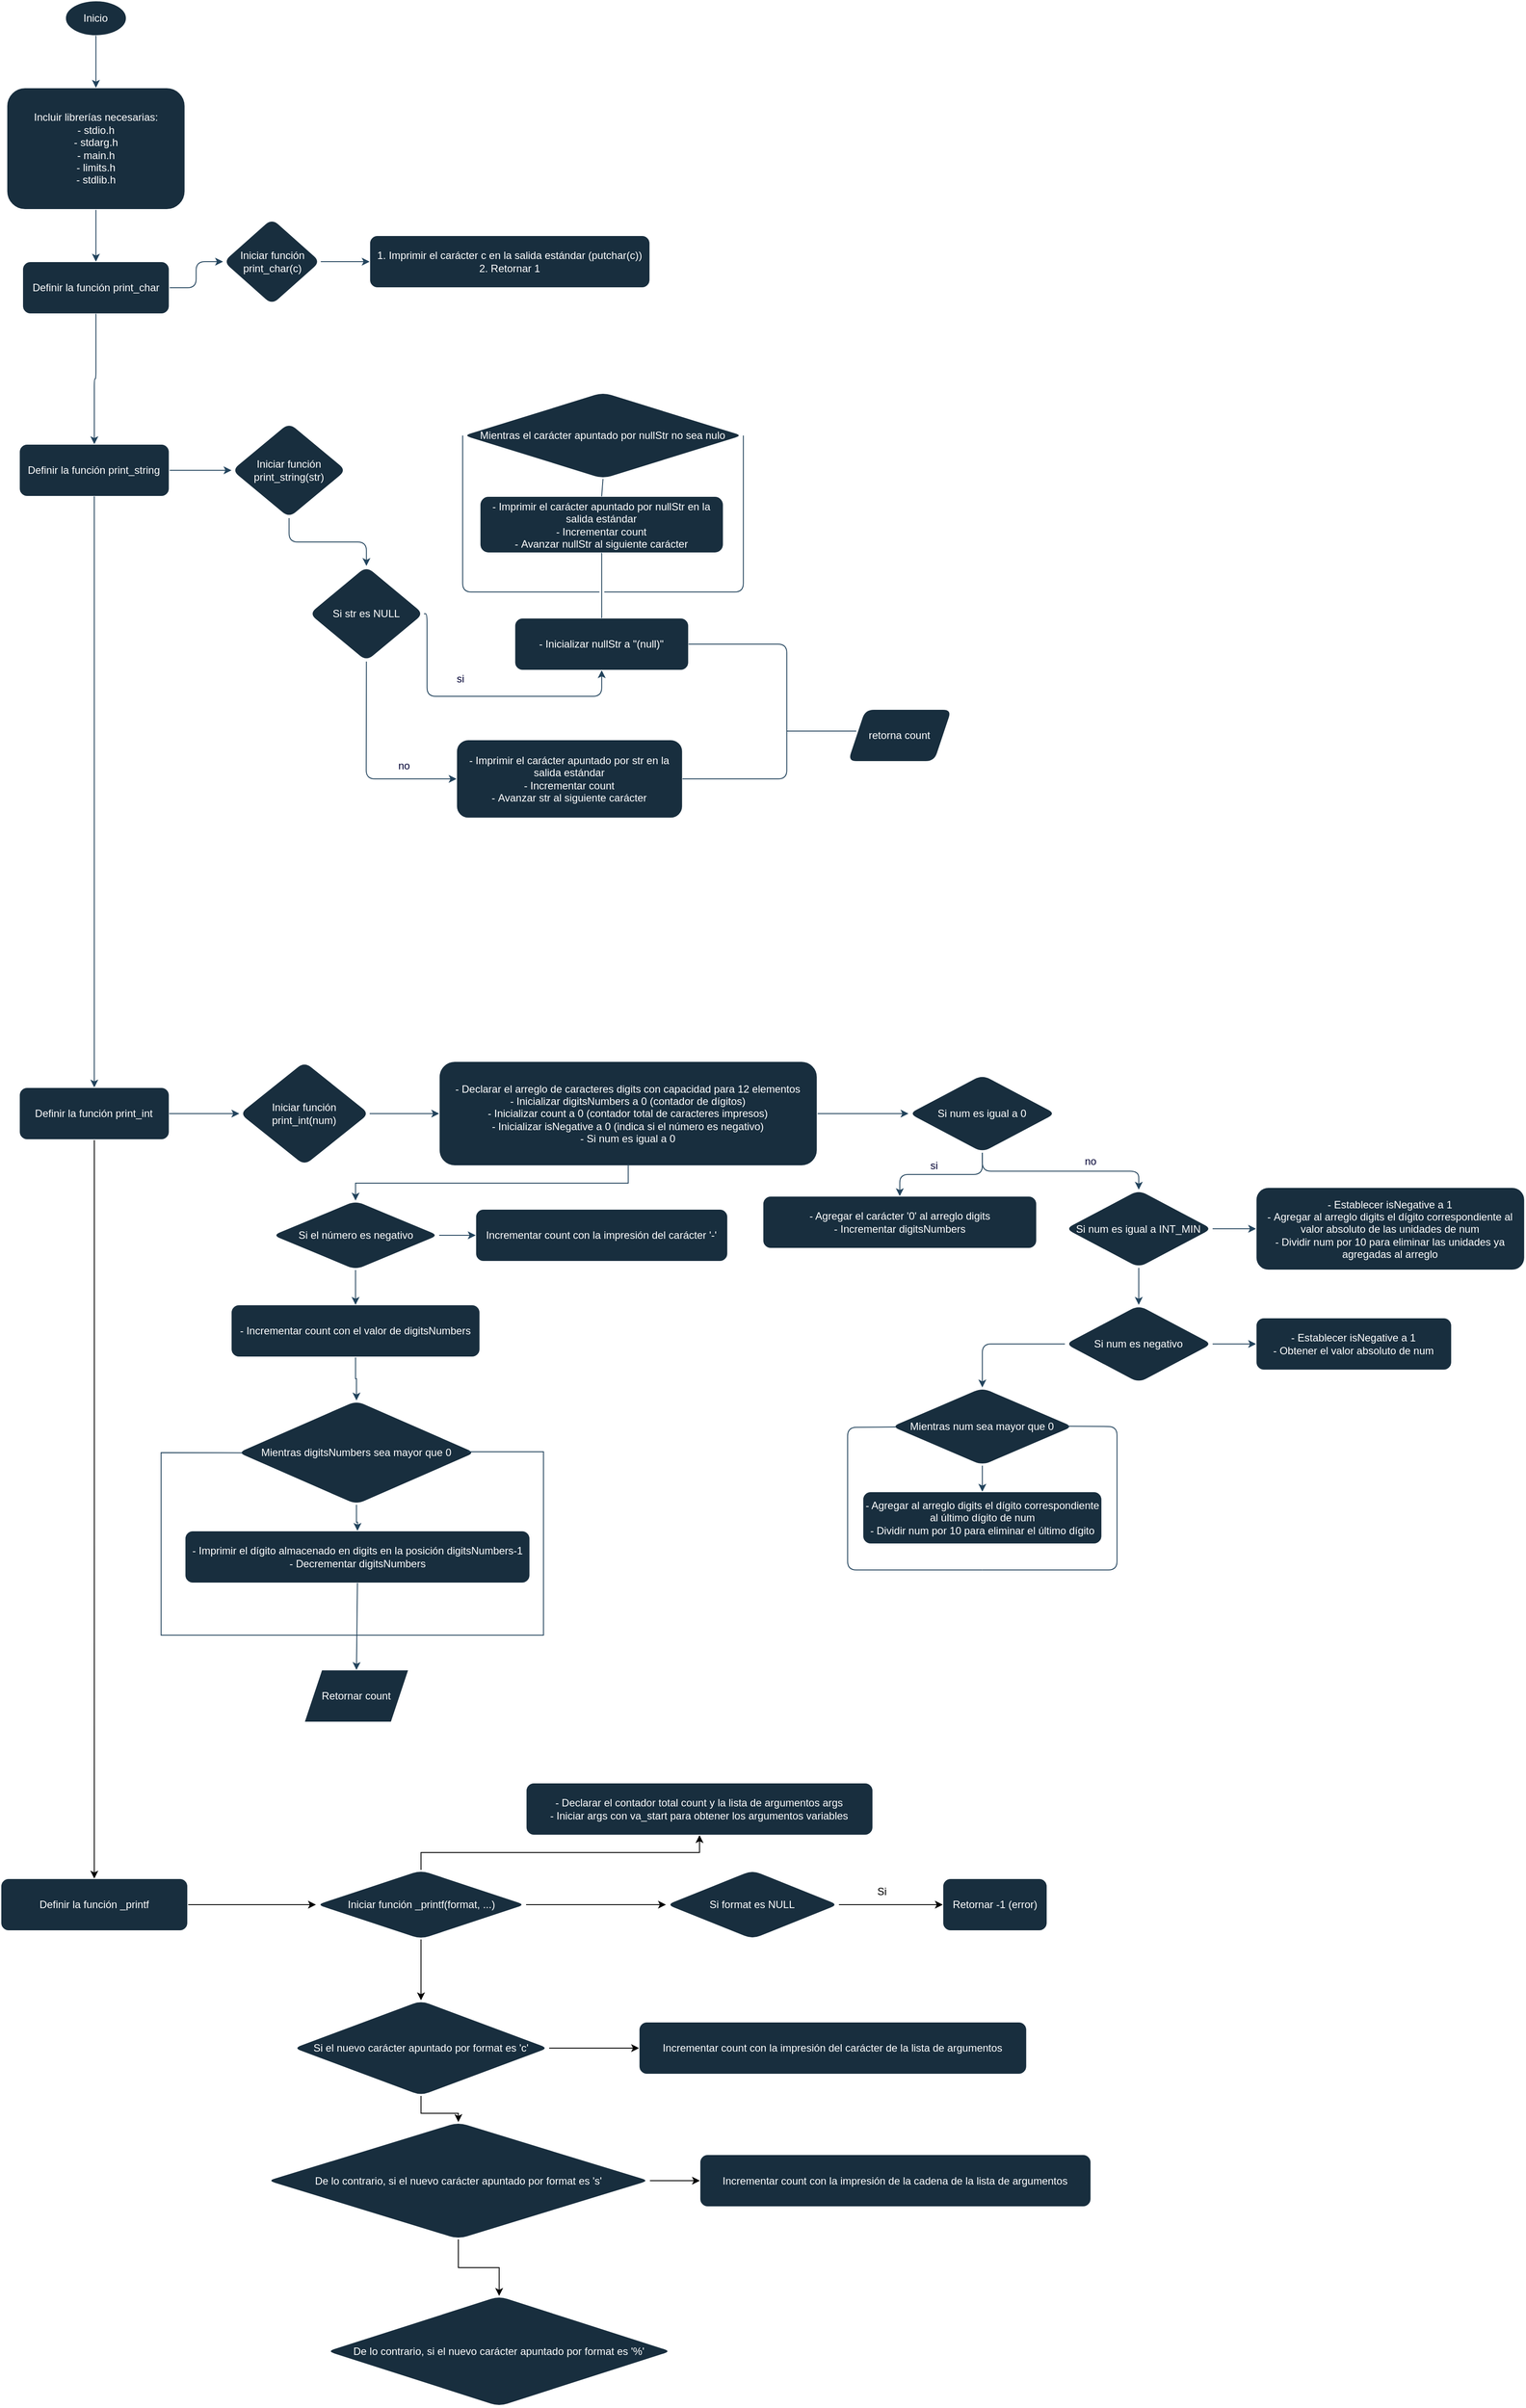 <mxfile version="21.6.6" type="github">
  <diagram id="C5RBs43oDa-KdzZeNtuy" name="Page-1">
    <mxGraphModel dx="1104" dy="574" grid="1" gridSize="10" guides="1" tooltips="1" connect="1" arrows="1" fold="1" page="1" pageScale="1" pageWidth="827" pageHeight="1169" math="0" shadow="0">
      <root>
        <mxCell id="WIyWlLk6GJQsqaUBKTNV-0" />
        <mxCell id="WIyWlLk6GJQsqaUBKTNV-1" parent="WIyWlLk6GJQsqaUBKTNV-0" />
        <mxCell id="WumvJ4lYRt79ldeFu9Rn-1" value="Inicio" style="ellipse;whiteSpace=wrap;html=1;labelBackgroundColor=none;fillColor=#182E3E;strokeColor=#FFFFFF;fontColor=#FFFFFF;rounded=1;" parent="WIyWlLk6GJQsqaUBKTNV-1" vertex="1">
          <mxGeometry x="524.38" y="320" width="70" height="40" as="geometry" />
        </mxCell>
        <mxCell id="WumvJ4lYRt79ldeFu9Rn-15" value="" style="edgeStyle=orthogonalEdgeStyle;rounded=1;orthogonalLoop=1;jettySize=auto;html=1;labelBackgroundColor=none;strokeColor=#23445D;fontColor=default;" parent="WIyWlLk6GJQsqaUBKTNV-1" source="WumvJ4lYRt79ldeFu9Rn-2" target="WumvJ4lYRt79ldeFu9Rn-13" edge="1">
          <mxGeometry relative="1" as="geometry" />
        </mxCell>
        <mxCell id="WumvJ4lYRt79ldeFu9Rn-2" value="Incluir librerías necesarias:&lt;br&gt;- stdio.h&lt;br&gt;-&amp;nbsp;stdarg.h&lt;br&gt;-&amp;nbsp;main.h&lt;br&gt;-&amp;nbsp;limits.h&lt;br&gt;-&amp;nbsp;stdlib.h" style="rounded=1;whiteSpace=wrap;html=1;labelBackgroundColor=none;fillColor=#182E3E;strokeColor=#FFFFFF;fontColor=#FFFFFF;" parent="WIyWlLk6GJQsqaUBKTNV-1" vertex="1">
          <mxGeometry x="456.88" y="420" width="205" height="140" as="geometry" />
        </mxCell>
        <mxCell id="WumvJ4lYRt79ldeFu9Rn-3" value="" style="endArrow=classic;html=1;rounded=1;exitX=0.5;exitY=1;exitDx=0;exitDy=0;entryX=0.5;entryY=0;entryDx=0;entryDy=0;labelBackgroundColor=none;strokeColor=#23445D;fontColor=default;" parent="WIyWlLk6GJQsqaUBKTNV-1" source="WumvJ4lYRt79ldeFu9Rn-1" target="WumvJ4lYRt79ldeFu9Rn-2" edge="1">
          <mxGeometry width="50" height="50" relative="1" as="geometry">
            <mxPoint x="684.38" y="420" as="sourcePoint" />
            <mxPoint x="654.38" y="460" as="targetPoint" />
            <Array as="points" />
          </mxGeometry>
        </mxCell>
        <mxCell id="WumvJ4lYRt79ldeFu9Rn-17" value="" style="edgeStyle=orthogonalEdgeStyle;rounded=1;orthogonalLoop=1;jettySize=auto;html=1;labelBackgroundColor=none;strokeColor=#23445D;fontColor=default;" parent="WIyWlLk6GJQsqaUBKTNV-1" source="WumvJ4lYRt79ldeFu9Rn-13" target="WumvJ4lYRt79ldeFu9Rn-16" edge="1">
          <mxGeometry relative="1" as="geometry" />
        </mxCell>
        <mxCell id="WumvJ4lYRt79ldeFu9Rn-13" value="Definir la función print_char" style="whiteSpace=wrap;html=1;labelBackgroundColor=none;fillColor=#182E3E;strokeColor=#FFFFFF;fontColor=#FFFFFF;rounded=1;" parent="WIyWlLk6GJQsqaUBKTNV-1" vertex="1">
          <mxGeometry x="475" y="620" width="168.75" height="60" as="geometry" />
        </mxCell>
        <mxCell id="WumvJ4lYRt79ldeFu9Rn-20" value="" style="edgeStyle=orthogonalEdgeStyle;rounded=1;orthogonalLoop=1;jettySize=auto;html=1;labelBackgroundColor=none;strokeColor=#23445D;fontColor=default;" parent="WIyWlLk6GJQsqaUBKTNV-1" source="WumvJ4lYRt79ldeFu9Rn-16" target="WumvJ4lYRt79ldeFu9Rn-19" edge="1">
          <mxGeometry relative="1" as="geometry" />
        </mxCell>
        <mxCell id="WumvJ4lYRt79ldeFu9Rn-16" value="Iniciar función print_char(c)" style="rhombus;whiteSpace=wrap;html=1;labelBackgroundColor=none;fillColor=#182E3E;strokeColor=#FFFFFF;fontColor=#FFFFFF;rounded=1;" parent="WIyWlLk6GJQsqaUBKTNV-1" vertex="1">
          <mxGeometry x="705.63" y="570" width="112.5" height="100" as="geometry" />
        </mxCell>
        <mxCell id="WumvJ4lYRt79ldeFu9Rn-22" value="" style="edgeStyle=orthogonalEdgeStyle;rounded=1;orthogonalLoop=1;jettySize=auto;html=1;exitX=0.5;exitY=1;exitDx=0;exitDy=0;labelBackgroundColor=none;strokeColor=#23445D;fontColor=default;" parent="WIyWlLk6GJQsqaUBKTNV-1" source="WumvJ4lYRt79ldeFu9Rn-13" target="WumvJ4lYRt79ldeFu9Rn-21" edge="1">
          <mxGeometry relative="1" as="geometry" />
        </mxCell>
        <mxCell id="WumvJ4lYRt79ldeFu9Rn-19" value="1. Imprimir el carácter c en la salida estándar (putchar(c))&lt;br&gt;2. Retornar 1" style="whiteSpace=wrap;html=1;labelBackgroundColor=none;fillColor=#182E3E;strokeColor=#FFFFFF;fontColor=#FFFFFF;rounded=1;" parent="WIyWlLk6GJQsqaUBKTNV-1" vertex="1">
          <mxGeometry x="874.38" y="590" width="322.5" height="60" as="geometry" />
        </mxCell>
        <mxCell id="WumvJ4lYRt79ldeFu9Rn-24" value="" style="edgeStyle=orthogonalEdgeStyle;rounded=1;orthogonalLoop=1;jettySize=auto;html=1;labelBackgroundColor=none;strokeColor=#23445D;fontColor=default;" parent="WIyWlLk6GJQsqaUBKTNV-1" source="WumvJ4lYRt79ldeFu9Rn-21" target="WumvJ4lYRt79ldeFu9Rn-23" edge="1">
          <mxGeometry relative="1" as="geometry" />
        </mxCell>
        <mxCell id="WumvJ4lYRt79ldeFu9Rn-21" value="Definir la función print_string" style="whiteSpace=wrap;html=1;labelBackgroundColor=none;fillColor=#182E3E;strokeColor=#FFFFFF;fontColor=#FFFFFF;rounded=1;" parent="WIyWlLk6GJQsqaUBKTNV-1" vertex="1">
          <mxGeometry x="471.26" y="830" width="172.49" height="60" as="geometry" />
        </mxCell>
        <mxCell id="WumvJ4lYRt79ldeFu9Rn-26" value="" style="edgeStyle=orthogonalEdgeStyle;rounded=1;orthogonalLoop=1;jettySize=auto;html=1;entryX=0.5;entryY=0;entryDx=0;entryDy=0;exitX=0.5;exitY=1;exitDx=0;exitDy=0;labelBackgroundColor=none;strokeColor=#23445D;fontColor=default;" parent="WIyWlLk6GJQsqaUBKTNV-1" source="WumvJ4lYRt79ldeFu9Rn-21" target="WumvJ4lYRt79ldeFu9Rn-52" edge="1">
          <mxGeometry relative="1" as="geometry">
            <mxPoint x="557.505" y="1230" as="targetPoint" />
          </mxGeometry>
        </mxCell>
        <mxCell id="WumvJ4lYRt79ldeFu9Rn-28" value="" style="edgeStyle=orthogonalEdgeStyle;rounded=1;orthogonalLoop=1;jettySize=auto;html=1;labelBackgroundColor=none;strokeColor=#23445D;fontColor=default;" parent="WIyWlLk6GJQsqaUBKTNV-1" source="WumvJ4lYRt79ldeFu9Rn-23" target="WumvJ4lYRt79ldeFu9Rn-27" edge="1">
          <mxGeometry relative="1" as="geometry" />
        </mxCell>
        <mxCell id="WumvJ4lYRt79ldeFu9Rn-23" value="Iniciar función print_string(str)" style="rhombus;whiteSpace=wrap;html=1;labelBackgroundColor=none;fillColor=#182E3E;strokeColor=#FFFFFF;fontColor=#FFFFFF;rounded=1;" parent="WIyWlLk6GJQsqaUBKTNV-1" vertex="1">
          <mxGeometry x="715.38" y="805" width="132.51" height="110" as="geometry" />
        </mxCell>
        <mxCell id="WumvJ4lYRt79ldeFu9Rn-30" value="" style="edgeStyle=orthogonalEdgeStyle;rounded=1;orthogonalLoop=1;jettySize=auto;html=1;labelBackgroundColor=none;strokeColor=#23445D;fontColor=default;" parent="WIyWlLk6GJQsqaUBKTNV-1" source="WumvJ4lYRt79ldeFu9Rn-27" target="WumvJ4lYRt79ldeFu9Rn-29" edge="1">
          <mxGeometry relative="1" as="geometry">
            <Array as="points">
              <mxPoint x="940.38" y="1120" />
              <mxPoint x="1141.38" y="1120" />
            </Array>
          </mxGeometry>
        </mxCell>
        <mxCell id="WumvJ4lYRt79ldeFu9Rn-27" value="Si str es NULL" style="rhombus;whiteSpace=wrap;html=1;labelBackgroundColor=none;fillColor=#182E3E;strokeColor=#FFFFFF;fontColor=#FFFFFF;rounded=1;" parent="WIyWlLk6GJQsqaUBKTNV-1" vertex="1">
          <mxGeometry x="804.38" y="970" width="132.51" height="110" as="geometry" />
        </mxCell>
        <mxCell id="WumvJ4lYRt79ldeFu9Rn-29" value="- Inicializar nullStr a &quot;(null)&quot;&lt;br&gt;" style="whiteSpace=wrap;html=1;labelBackgroundColor=none;fillColor=#182E3E;strokeColor=#FFFFFF;fontColor=#FFFFFF;rounded=1;" parent="WIyWlLk6GJQsqaUBKTNV-1" vertex="1">
          <mxGeometry x="1041.37" y="1030" width="200.01" height="60" as="geometry" />
        </mxCell>
        <mxCell id="WumvJ4lYRt79ldeFu9Rn-32" value="&lt;font color=&quot;#000033&quot;&gt;si&lt;/font&gt;" style="text;html=1;strokeColor=none;fillColor=none;align=center;verticalAlign=middle;whiteSpace=wrap;rounded=1;labelBackgroundColor=none;fontColor=#FFFFFF;" parent="WIyWlLk6GJQsqaUBKTNV-1" vertex="1">
          <mxGeometry x="944.38" y="1090" width="70" height="20" as="geometry" />
        </mxCell>
        <mxCell id="WumvJ4lYRt79ldeFu9Rn-34" value="Mientras el carácter apuntado por nullStr no sea nulo" style="rhombus;whiteSpace=wrap;html=1;labelBackgroundColor=none;fillColor=#182E3E;strokeColor=#FFFFFF;fontColor=#FFFFFF;rounded=1;" parent="WIyWlLk6GJQsqaUBKTNV-1" vertex="1">
          <mxGeometry x="981.38" y="770" width="323" height="100" as="geometry" />
        </mxCell>
        <mxCell id="WumvJ4lYRt79ldeFu9Rn-35" value="-&amp;nbsp;Imprimir el carácter apuntado por nullStr en la salida estándar&lt;br&gt;-&amp;nbsp;Incrementar count&lt;br&gt;-&amp;nbsp;Avanzar nullStr al siguiente carácter" style="rounded=1;whiteSpace=wrap;html=1;labelBackgroundColor=none;fillColor=#182E3E;strokeColor=#FFFFFF;fontColor=#FFFFFF;" parent="WIyWlLk6GJQsqaUBKTNV-1" vertex="1">
          <mxGeometry x="1001.37" y="890" width="280" height="65" as="geometry" />
        </mxCell>
        <mxCell id="WumvJ4lYRt79ldeFu9Rn-36" value="" style="endArrow=none;html=1;rounded=1;entryX=0;entryY=0.5;entryDx=0;entryDy=0;labelBackgroundColor=none;strokeColor=#23445D;fontColor=default;" parent="WIyWlLk6GJQsqaUBKTNV-1" target="WumvJ4lYRt79ldeFu9Rn-34" edge="1">
          <mxGeometry width="50" height="50" relative="1" as="geometry">
            <mxPoint x="1074.38" y="1000" as="sourcePoint" />
            <mxPoint x="1004.38" y="900" as="targetPoint" />
            <Array as="points">
              <mxPoint x="1143.38" y="1000" />
              <mxPoint x="981.38" y="1000" />
              <mxPoint x="981.38" y="900" />
            </Array>
          </mxGeometry>
        </mxCell>
        <mxCell id="WumvJ4lYRt79ldeFu9Rn-38" value="" style="endArrow=none;html=1;rounded=1;entryX=0.5;entryY=1;entryDx=0;entryDy=0;exitX=0.5;exitY=0;exitDx=0;exitDy=0;labelBackgroundColor=none;strokeColor=#23445D;fontColor=default;" parent="WIyWlLk6GJQsqaUBKTNV-1" source="WumvJ4lYRt79ldeFu9Rn-35" target="WumvJ4lYRt79ldeFu9Rn-34" edge="1">
          <mxGeometry width="50" height="50" relative="1" as="geometry">
            <mxPoint x="1034.38" y="990" as="sourcePoint" />
            <mxPoint x="1084.38" y="940" as="targetPoint" />
          </mxGeometry>
        </mxCell>
        <mxCell id="WumvJ4lYRt79ldeFu9Rn-39" value="" style="endArrow=none;html=1;rounded=1;entryX=0.5;entryY=1;entryDx=0;entryDy=0;exitX=0.5;exitY=0;exitDx=0;exitDy=0;labelBackgroundColor=none;strokeColor=#23445D;fontColor=default;" parent="WIyWlLk6GJQsqaUBKTNV-1" source="WumvJ4lYRt79ldeFu9Rn-29" target="WumvJ4lYRt79ldeFu9Rn-35" edge="1">
          <mxGeometry width="50" height="50" relative="1" as="geometry">
            <mxPoint x="854.38" y="1060" as="sourcePoint" />
            <mxPoint x="904.38" y="1010" as="targetPoint" />
          </mxGeometry>
        </mxCell>
        <mxCell id="WumvJ4lYRt79ldeFu9Rn-40" value="" style="endArrow=none;html=1;rounded=1;exitX=1;exitY=0.5;exitDx=0;exitDy=0;labelBackgroundColor=none;strokeColor=#23445D;fontColor=default;" parent="WIyWlLk6GJQsqaUBKTNV-1" source="WumvJ4lYRt79ldeFu9Rn-34" edge="1">
          <mxGeometry width="50" height="50" relative="1" as="geometry">
            <mxPoint x="1294.38" y="820" as="sourcePoint" />
            <mxPoint x="1144.38" y="1000" as="targetPoint" />
            <Array as="points">
              <mxPoint x="1304.38" y="1000" />
            </Array>
          </mxGeometry>
        </mxCell>
        <mxCell id="WumvJ4lYRt79ldeFu9Rn-42" value="" style="endArrow=classic;html=1;rounded=1;exitX=0.5;exitY=1;exitDx=0;exitDy=0;entryX=0;entryY=0.5;entryDx=0;entryDy=0;labelBackgroundColor=none;strokeColor=#23445D;fontColor=default;" parent="WIyWlLk6GJQsqaUBKTNV-1" source="WumvJ4lYRt79ldeFu9Rn-27" target="WumvJ4lYRt79ldeFu9Rn-43" edge="1">
          <mxGeometry width="50" height="50" relative="1" as="geometry">
            <mxPoint x="940.38" y="1280" as="sourcePoint" />
            <mxPoint x="1044.38" y="1290" as="targetPoint" />
            <Array as="points">
              <mxPoint x="870.38" y="1215" />
            </Array>
          </mxGeometry>
        </mxCell>
        <mxCell id="WumvJ4lYRt79ldeFu9Rn-43" value="-&amp;nbsp;Imprimir el carácter apuntado por str en la salida estándar&lt;br&gt;-&amp;nbsp;Incrementar count&lt;br&gt;-&amp;nbsp;Avanzar str al siguiente carácter" style="rounded=1;whiteSpace=wrap;html=1;labelBackgroundColor=none;fillColor=#182E3E;strokeColor=#FFFFFF;fontColor=#FFFFFF;" parent="WIyWlLk6GJQsqaUBKTNV-1" vertex="1">
          <mxGeometry x="974.38" y="1170" width="260" height="90" as="geometry" />
        </mxCell>
        <mxCell id="WumvJ4lYRt79ldeFu9Rn-44" value="&lt;font color=&quot;#000033&quot;&gt;no&lt;/font&gt;" style="text;html=1;strokeColor=none;fillColor=none;align=center;verticalAlign=middle;whiteSpace=wrap;rounded=1;labelBackgroundColor=none;fontColor=#FFFFFF;" parent="WIyWlLk6GJQsqaUBKTNV-1" vertex="1">
          <mxGeometry x="884.38" y="1190" width="60" height="20" as="geometry" />
        </mxCell>
        <mxCell id="WumvJ4lYRt79ldeFu9Rn-46" value="" style="endArrow=none;html=1;rounded=1;exitX=1;exitY=0.5;exitDx=0;exitDy=0;entryX=1;entryY=0.5;entryDx=0;entryDy=0;labelBackgroundColor=none;strokeColor=#23445D;fontColor=default;" parent="WIyWlLk6GJQsqaUBKTNV-1" source="WumvJ4lYRt79ldeFu9Rn-43" target="WumvJ4lYRt79ldeFu9Rn-29" edge="1">
          <mxGeometry width="50" height="50" relative="1" as="geometry">
            <mxPoint x="1034.38" y="1200" as="sourcePoint" />
            <mxPoint x="1354.38" y="1060" as="targetPoint" />
            <Array as="points">
              <mxPoint x="1354.38" y="1215" />
              <mxPoint x="1354.38" y="1060" />
            </Array>
          </mxGeometry>
        </mxCell>
        <mxCell id="WumvJ4lYRt79ldeFu9Rn-47" value="" style="endArrow=none;html=1;rounded=1;labelBackgroundColor=none;strokeColor=#23445D;fontColor=default;" parent="WIyWlLk6GJQsqaUBKTNV-1" edge="1">
          <mxGeometry width="50" height="50" relative="1" as="geometry">
            <mxPoint x="1434.38" y="1160" as="sourcePoint" />
            <mxPoint x="1354.38" y="1160" as="targetPoint" />
          </mxGeometry>
        </mxCell>
        <mxCell id="WumvJ4lYRt79ldeFu9Rn-48" value="retorna count" style="shape=parallelogram;perimeter=parallelogramPerimeter;whiteSpace=wrap;html=1;fixedSize=1;labelBackgroundColor=none;fillColor=#182E3E;strokeColor=#FFFFFF;fontColor=#FFFFFF;rounded=1;" parent="WIyWlLk6GJQsqaUBKTNV-1" vertex="1">
          <mxGeometry x="1424.38" y="1135" width="120" height="60" as="geometry" />
        </mxCell>
        <mxCell id="k4tp6VtG_gmkp5LK19nQ-2" value="" style="edgeStyle=orthogonalEdgeStyle;rounded=0;orthogonalLoop=1;jettySize=auto;html=1;" edge="1" parent="WIyWlLk6GJQsqaUBKTNV-1" source="WumvJ4lYRt79ldeFu9Rn-52" target="k4tp6VtG_gmkp5LK19nQ-1">
          <mxGeometry relative="1" as="geometry" />
        </mxCell>
        <mxCell id="WumvJ4lYRt79ldeFu9Rn-52" value="Definir la función print_int" style="whiteSpace=wrap;html=1;labelBackgroundColor=none;fillColor=#182E3E;strokeColor=#FFFFFF;fontColor=#FFFFFF;rounded=1;" parent="WIyWlLk6GJQsqaUBKTNV-1" vertex="1">
          <mxGeometry x="471.26" y="1570" width="172.49" height="60" as="geometry" />
        </mxCell>
        <mxCell id="WumvJ4lYRt79ldeFu9Rn-56" value="" style="edgeStyle=orthogonalEdgeStyle;rounded=1;orthogonalLoop=1;jettySize=auto;html=1;labelBackgroundColor=none;strokeColor=#23445D;fontColor=default;" parent="WIyWlLk6GJQsqaUBKTNV-1" source="WumvJ4lYRt79ldeFu9Rn-53" target="WumvJ4lYRt79ldeFu9Rn-55" edge="1">
          <mxGeometry relative="1" as="geometry" />
        </mxCell>
        <mxCell id="WumvJ4lYRt79ldeFu9Rn-53" value="Iniciar función print_int(num)" style="rhombus;whiteSpace=wrap;html=1;labelBackgroundColor=none;fillColor=#182E3E;strokeColor=#FFFFFF;fontColor=#FFFFFF;rounded=1;" parent="WIyWlLk6GJQsqaUBKTNV-1" vertex="1">
          <mxGeometry x="724.38" y="1540" width="150" height="120" as="geometry" />
        </mxCell>
        <mxCell id="WumvJ4lYRt79ldeFu9Rn-54" value="" style="endArrow=classic;html=1;rounded=1;entryX=0;entryY=0.5;entryDx=0;entryDy=0;exitX=1;exitY=0.5;exitDx=0;exitDy=0;labelBackgroundColor=none;strokeColor=#23445D;fontColor=default;" parent="WIyWlLk6GJQsqaUBKTNV-1" source="WumvJ4lYRt79ldeFu9Rn-52" target="WumvJ4lYRt79ldeFu9Rn-53" edge="1">
          <mxGeometry width="50" height="50" relative="1" as="geometry">
            <mxPoint x="665.38" y="1620" as="sourcePoint" />
            <mxPoint x="715.38" y="1570" as="targetPoint" />
          </mxGeometry>
        </mxCell>
        <mxCell id="WumvJ4lYRt79ldeFu9Rn-58" value="" style="edgeStyle=orthogonalEdgeStyle;rounded=1;orthogonalLoop=1;jettySize=auto;html=1;strokeColor=#23445D;labelBackgroundColor=none;fontColor=default;" parent="WIyWlLk6GJQsqaUBKTNV-1" source="WumvJ4lYRt79ldeFu9Rn-55" target="WumvJ4lYRt79ldeFu9Rn-57" edge="1">
          <mxGeometry relative="1" as="geometry" />
        </mxCell>
        <mxCell id="WumvJ4lYRt79ldeFu9Rn-55" value="- Declarar el arreglo de caracteres digits con capacidad para 12 elementos&lt;br&gt;- Inicializar digitsNumbers a 0 (contador de dígitos)&lt;br&gt;- Inicializar count a 0 (contador total de caracteres impresos)&lt;br&gt;- Inicializar isNegative a 0 (indica si el número es negativo)&lt;br&gt;- Si num es igual a 0" style="whiteSpace=wrap;html=1;labelBackgroundColor=none;fillColor=#182E3E;strokeColor=#FFFFFF;fontColor=#FFFFFF;rounded=1;" parent="WIyWlLk6GJQsqaUBKTNV-1" vertex="1">
          <mxGeometry x="954.38" y="1540" width="435" height="120" as="geometry" />
        </mxCell>
        <mxCell id="WumvJ4lYRt79ldeFu9Rn-60" value="" style="edgeStyle=orthogonalEdgeStyle;rounded=1;orthogonalLoop=1;jettySize=auto;html=1;strokeColor=#23445D;labelBackgroundColor=none;fontColor=default;" parent="WIyWlLk6GJQsqaUBKTNV-1" source="WumvJ4lYRt79ldeFu9Rn-57" target="WumvJ4lYRt79ldeFu9Rn-59" edge="1">
          <mxGeometry relative="1" as="geometry" />
        </mxCell>
        <mxCell id="WumvJ4lYRt79ldeFu9Rn-65" value="" style="edgeStyle=orthogonalEdgeStyle;rounded=1;orthogonalLoop=1;jettySize=auto;html=1;strokeColor=#23445D;exitX=0.5;exitY=1;exitDx=0;exitDy=0;labelBackgroundColor=none;fontColor=default;" parent="WIyWlLk6GJQsqaUBKTNV-1" source="WumvJ4lYRt79ldeFu9Rn-57" target="WumvJ4lYRt79ldeFu9Rn-64" edge="1">
          <mxGeometry relative="1" as="geometry" />
        </mxCell>
        <mxCell id="WumvJ4lYRt79ldeFu9Rn-96" value="" style="edgeStyle=orthogonalEdgeStyle;rounded=0;orthogonalLoop=1;jettySize=auto;html=1;exitX=0.5;exitY=0.988;exitDx=0;exitDy=0;exitPerimeter=0;labelBackgroundColor=none;strokeColor=#23445D;fontColor=default;" parent="WIyWlLk6GJQsqaUBKTNV-1" source="WumvJ4lYRt79ldeFu9Rn-55" target="WumvJ4lYRt79ldeFu9Rn-95" edge="1">
          <mxGeometry relative="1" as="geometry" />
        </mxCell>
        <mxCell id="WumvJ4lYRt79ldeFu9Rn-57" value="Si num es igual a 0" style="rhombus;whiteSpace=wrap;html=1;fillColor=#182E3E;strokeColor=#FFFFFF;fontColor=#FFFFFF;labelBackgroundColor=none;rounded=1;" parent="WIyWlLk6GJQsqaUBKTNV-1" vertex="1">
          <mxGeometry x="1494.38" y="1555" width="170" height="90" as="geometry" />
        </mxCell>
        <mxCell id="WumvJ4lYRt79ldeFu9Rn-59" value="- Agregar el carácter &#39;0&#39; al arreglo digits&lt;br&gt;- Incrementar digitsNumbers" style="whiteSpace=wrap;html=1;fillColor=#182E3E;strokeColor=#FFFFFF;fontColor=#FFFFFF;labelBackgroundColor=none;rounded=1;" parent="WIyWlLk6GJQsqaUBKTNV-1" vertex="1">
          <mxGeometry x="1326.88" y="1695" width="315" height="60" as="geometry" />
        </mxCell>
        <mxCell id="WumvJ4lYRt79ldeFu9Rn-61" value="&lt;font color=&quot;#000033&quot;&gt;si&lt;/font&gt;" style="text;html=1;strokeColor=none;fillColor=none;align=center;verticalAlign=middle;whiteSpace=wrap;rounded=1;fontColor=#FFFFFF;labelBackgroundColor=none;" parent="WIyWlLk6GJQsqaUBKTNV-1" vertex="1">
          <mxGeometry x="1494.38" y="1645" width="60" height="30" as="geometry" />
        </mxCell>
        <mxCell id="WumvJ4lYRt79ldeFu9Rn-68" value="" style="edgeStyle=orthogonalEdgeStyle;rounded=1;orthogonalLoop=1;jettySize=auto;html=1;strokeColor=#23445D;labelBackgroundColor=none;fontColor=default;" parent="WIyWlLk6GJQsqaUBKTNV-1" source="WumvJ4lYRt79ldeFu9Rn-64" target="WumvJ4lYRt79ldeFu9Rn-67" edge="1">
          <mxGeometry relative="1" as="geometry" />
        </mxCell>
        <mxCell id="WumvJ4lYRt79ldeFu9Rn-72" value="" style="edgeStyle=orthogonalEdgeStyle;rounded=1;orthogonalLoop=1;jettySize=auto;html=1;strokeColor=#23445D;labelBackgroundColor=none;fontColor=default;" parent="WIyWlLk6GJQsqaUBKTNV-1" source="WumvJ4lYRt79ldeFu9Rn-64" target="WumvJ4lYRt79ldeFu9Rn-71" edge="1">
          <mxGeometry relative="1" as="geometry" />
        </mxCell>
        <mxCell id="WumvJ4lYRt79ldeFu9Rn-64" value="Si num es igual a INT_MIN" style="rhombus;whiteSpace=wrap;html=1;fillColor=#182E3E;strokeColor=#FFFFFF;fontColor=#FFFFFF;labelBackgroundColor=none;rounded=1;" parent="WIyWlLk6GJQsqaUBKTNV-1" vertex="1">
          <mxGeometry x="1674.38" y="1687.5" width="170" height="90" as="geometry" />
        </mxCell>
        <mxCell id="WumvJ4lYRt79ldeFu9Rn-66" value="&lt;font color=&quot;#000033&quot;&gt;no&lt;/font&gt;" style="text;html=1;strokeColor=none;fillColor=none;align=center;verticalAlign=middle;whiteSpace=wrap;rounded=1;fontColor=#FFFFFF;labelBackgroundColor=none;" parent="WIyWlLk6GJQsqaUBKTNV-1" vertex="1">
          <mxGeometry x="1674.38" y="1640" width="60" height="30" as="geometry" />
        </mxCell>
        <mxCell id="WumvJ4lYRt79ldeFu9Rn-67" value="-&amp;nbsp;Establecer isNegative a 1&lt;br&gt;-&amp;nbsp;Agregar al arreglo digits el dígito correspondiente al valor absoluto de las unidades de num&lt;br&gt;-&amp;nbsp;Dividir num por 10 para eliminar las unidades ya agregadas al arreglo" style="whiteSpace=wrap;html=1;fillColor=#182E3E;strokeColor=#FFFFFF;fontColor=#FFFFFF;labelBackgroundColor=none;rounded=1;" parent="WIyWlLk6GJQsqaUBKTNV-1" vertex="1">
          <mxGeometry x="1894.38" y="1685" width="309" height="95" as="geometry" />
        </mxCell>
        <mxCell id="WumvJ4lYRt79ldeFu9Rn-74" value="" style="edgeStyle=orthogonalEdgeStyle;rounded=1;orthogonalLoop=1;jettySize=auto;html=1;strokeColor=#23445D;labelBackgroundColor=none;fontColor=default;" parent="WIyWlLk6GJQsqaUBKTNV-1" source="WumvJ4lYRt79ldeFu9Rn-71" target="WumvJ4lYRt79ldeFu9Rn-73" edge="1">
          <mxGeometry relative="1" as="geometry" />
        </mxCell>
        <mxCell id="WumvJ4lYRt79ldeFu9Rn-76" value="" style="edgeStyle=orthogonalEdgeStyle;rounded=1;orthogonalLoop=1;jettySize=auto;html=1;strokeColor=#23445D;exitX=0;exitY=0.5;exitDx=0;exitDy=0;labelBackgroundColor=none;fontColor=default;" parent="WIyWlLk6GJQsqaUBKTNV-1" source="WumvJ4lYRt79ldeFu9Rn-71" target="WumvJ4lYRt79ldeFu9Rn-75" edge="1">
          <mxGeometry relative="1" as="geometry" />
        </mxCell>
        <mxCell id="WumvJ4lYRt79ldeFu9Rn-71" value="Si num es negativo" style="rhombus;whiteSpace=wrap;html=1;fillColor=#182E3E;strokeColor=#FFFFFF;fontColor=#FFFFFF;labelBackgroundColor=none;rounded=1;" parent="WIyWlLk6GJQsqaUBKTNV-1" vertex="1">
          <mxGeometry x="1674.38" y="1820" width="170" height="90" as="geometry" />
        </mxCell>
        <mxCell id="WumvJ4lYRt79ldeFu9Rn-73" value="- Establecer isNegative a 1&lt;br&gt;-&amp;nbsp;Obtener el valor absoluto de num" style="whiteSpace=wrap;html=1;fillColor=#182E3E;strokeColor=#FFFFFF;fontColor=#FFFFFF;labelBackgroundColor=none;rounded=1;" parent="WIyWlLk6GJQsqaUBKTNV-1" vertex="1">
          <mxGeometry x="1894.38" y="1835" width="225" height="60" as="geometry" />
        </mxCell>
        <mxCell id="WumvJ4lYRt79ldeFu9Rn-84" value="" style="edgeStyle=orthogonalEdgeStyle;rounded=1;orthogonalLoop=1;jettySize=auto;html=1;strokeColor=#23445D;labelBackgroundColor=none;fontColor=default;" parent="WIyWlLk6GJQsqaUBKTNV-1" source="WumvJ4lYRt79ldeFu9Rn-75" target="WumvJ4lYRt79ldeFu9Rn-83" edge="1">
          <mxGeometry relative="1" as="geometry" />
        </mxCell>
        <mxCell id="WumvJ4lYRt79ldeFu9Rn-75" value="Mientras num sea mayor que 0" style="rhombus;whiteSpace=wrap;html=1;fillColor=#182E3E;strokeColor=#FFFFFF;fontColor=#FFFFFF;labelBackgroundColor=none;rounded=1;" parent="WIyWlLk6GJQsqaUBKTNV-1" vertex="1">
          <mxGeometry x="1474.38" y="1915" width="210" height="90" as="geometry" />
        </mxCell>
        <mxCell id="WumvJ4lYRt79ldeFu9Rn-83" value="- Agregar al arreglo digits el dígito correspondiente al último dígito de num&lt;br&gt;-&amp;nbsp;Dividir num por 10 para eliminar el último dígito" style="whiteSpace=wrap;html=1;fillColor=#182E3E;strokeColor=#FFFFFF;fontColor=#FFFFFF;labelBackgroundColor=none;rounded=1;" parent="WIyWlLk6GJQsqaUBKTNV-1" vertex="1">
          <mxGeometry x="1441.88" y="2035" width="275" height="60" as="geometry" />
        </mxCell>
        <mxCell id="WumvJ4lYRt79ldeFu9Rn-89" value="" style="endArrow=none;html=1;rounded=1;strokeColor=#23445D;entryX=0.963;entryY=0.496;entryDx=0;entryDy=0;entryPerimeter=0;labelBackgroundColor=none;fontColor=default;" parent="WIyWlLk6GJQsqaUBKTNV-1" target="WumvJ4lYRt79ldeFu9Rn-75" edge="1">
          <mxGeometry width="50" height="50" relative="1" as="geometry">
            <mxPoint x="1579.38" y="2125" as="sourcePoint" />
            <mxPoint x="1754.38" y="1965" as="targetPoint" />
            <Array as="points">
              <mxPoint x="1734.38" y="2125" />
              <mxPoint x="1734.38" y="1960" />
            </Array>
          </mxGeometry>
        </mxCell>
        <mxCell id="WumvJ4lYRt79ldeFu9Rn-90" value="" style="endArrow=none;html=1;rounded=1;strokeColor=#23445D;entryX=0.025;entryY=0.506;entryDx=0;entryDy=0;entryPerimeter=0;labelBackgroundColor=none;fontColor=default;" parent="WIyWlLk6GJQsqaUBKTNV-1" target="WumvJ4lYRt79ldeFu9Rn-75" edge="1">
          <mxGeometry width="50" height="50" relative="1" as="geometry">
            <mxPoint x="1579.38" y="2125" as="sourcePoint" />
            <mxPoint x="1474.38" y="1965" as="targetPoint" />
            <Array as="points">
              <mxPoint x="1424.38" y="2125" />
              <mxPoint x="1424.38" y="2045" />
              <mxPoint x="1424.38" y="1961" />
            </Array>
          </mxGeometry>
        </mxCell>
        <mxCell id="WumvJ4lYRt79ldeFu9Rn-95" value="Si el número es negativo" style="rhombus;whiteSpace=wrap;html=1;fillColor=#182E3E;strokeColor=#FFFFFF;fontColor=#FFFFFF;labelBackgroundColor=none;rounded=1;" parent="WIyWlLk6GJQsqaUBKTNV-1" vertex="1">
          <mxGeometry x="761.88" y="1700" width="192.5" height="80" as="geometry" />
        </mxCell>
        <mxCell id="WumvJ4lYRt79ldeFu9Rn-98" value="Incrementar count con la impresión del carácter &#39;-&#39;" style="whiteSpace=wrap;html=1;fillColor=#182E3E;strokeColor=#FFFFFF;fontColor=#FFFFFF;labelBackgroundColor=none;rounded=1;" parent="WIyWlLk6GJQsqaUBKTNV-1" vertex="1">
          <mxGeometry x="996.37" y="1710" width="290" height="60" as="geometry" />
        </mxCell>
        <mxCell id="WumvJ4lYRt79ldeFu9Rn-101" value="" style="endArrow=classic;html=1;rounded=0;exitX=1;exitY=0.5;exitDx=0;exitDy=0;entryX=0;entryY=0.5;entryDx=0;entryDy=0;labelBackgroundColor=none;strokeColor=#23445D;fontColor=default;" parent="WIyWlLk6GJQsqaUBKTNV-1" source="WumvJ4lYRt79ldeFu9Rn-95" target="WumvJ4lYRt79ldeFu9Rn-98" edge="1">
          <mxGeometry width="50" height="50" relative="1" as="geometry">
            <mxPoint x="1094.38" y="1840" as="sourcePoint" />
            <mxPoint x="1144.38" y="1790" as="targetPoint" />
          </mxGeometry>
        </mxCell>
        <mxCell id="WumvJ4lYRt79ldeFu9Rn-105" value="" style="edgeStyle=orthogonalEdgeStyle;rounded=0;orthogonalLoop=1;jettySize=auto;html=1;strokeColor=#23445D;" parent="WIyWlLk6GJQsqaUBKTNV-1" source="WumvJ4lYRt79ldeFu9Rn-102" target="WumvJ4lYRt79ldeFu9Rn-104" edge="1">
          <mxGeometry relative="1" as="geometry" />
        </mxCell>
        <mxCell id="WumvJ4lYRt79ldeFu9Rn-102" value="- Incrementar count con el valor de digitsNumbers&lt;br&gt;" style="rounded=1;whiteSpace=wrap;html=1;labelBackgroundColor=none;fillColor=#182E3E;strokeColor=#FFFFFF;fontColor=#FFFFFF;" parent="WIyWlLk6GJQsqaUBKTNV-1" vertex="1">
          <mxGeometry x="715.01" y="1820" width="286.25" height="60" as="geometry" />
        </mxCell>
        <mxCell id="WumvJ4lYRt79ldeFu9Rn-103" value="" style="endArrow=classic;html=1;rounded=0;exitX=0.5;exitY=1;exitDx=0;exitDy=0;entryX=0.5;entryY=0;entryDx=0;entryDy=0;labelBackgroundColor=none;strokeColor=#23445D;fontColor=default;" parent="WIyWlLk6GJQsqaUBKTNV-1" source="WumvJ4lYRt79ldeFu9Rn-95" target="WumvJ4lYRt79ldeFu9Rn-102" edge="1">
          <mxGeometry width="50" height="50" relative="1" as="geometry">
            <mxPoint x="1094.38" y="1840" as="sourcePoint" />
            <mxPoint x="1144.38" y="1790" as="targetPoint" />
          </mxGeometry>
        </mxCell>
        <mxCell id="WumvJ4lYRt79ldeFu9Rn-107" value="" style="edgeStyle=orthogonalEdgeStyle;rounded=0;orthogonalLoop=1;jettySize=auto;html=1;strokeColor=#23445D;" parent="WIyWlLk6GJQsqaUBKTNV-1" source="WumvJ4lYRt79ldeFu9Rn-104" target="WumvJ4lYRt79ldeFu9Rn-106" edge="1">
          <mxGeometry relative="1" as="geometry" />
        </mxCell>
        <mxCell id="WumvJ4lYRt79ldeFu9Rn-104" value="Mientras digitsNumbers sea mayor que 0" style="rhombus;whiteSpace=wrap;html=1;fillColor=#182E3E;strokeColor=#FFFFFF;fontColor=#FFFFFF;rounded=1;labelBackgroundColor=none;" parent="WIyWlLk6GJQsqaUBKTNV-1" vertex="1">
          <mxGeometry x="722" y="1930" width="274.37" height="120" as="geometry" />
        </mxCell>
        <mxCell id="WumvJ4lYRt79ldeFu9Rn-106" value="- Imprimir el dígito almacenado en digits en la posición digitsNumbers-1&lt;br&gt;- Decrementar digitsNumbers" style="whiteSpace=wrap;html=1;fillColor=#182E3E;strokeColor=#FFFFFF;fontColor=#FFFFFF;rounded=1;labelBackgroundColor=none;" parent="WIyWlLk6GJQsqaUBKTNV-1" vertex="1">
          <mxGeometry x="661.88" y="2080" width="396.87" height="60" as="geometry" />
        </mxCell>
        <mxCell id="WumvJ4lYRt79ldeFu9Rn-108" value="Retornar count" style="shape=parallelogram;perimeter=parallelogramPerimeter;whiteSpace=wrap;html=1;fixedSize=1;strokeColor=#FFFFFF;fontColor=#FFFFFF;fillColor=#182E3E;" parent="WIyWlLk6GJQsqaUBKTNV-1" vertex="1">
          <mxGeometry x="799.19" y="2240" width="120" height="60" as="geometry" />
        </mxCell>
        <mxCell id="WumvJ4lYRt79ldeFu9Rn-109" value="" style="endArrow=classic;html=1;rounded=0;strokeColor=#23445D;exitX=0.5;exitY=1;exitDx=0;exitDy=0;entryX=0.5;entryY=0;entryDx=0;entryDy=0;" parent="WIyWlLk6GJQsqaUBKTNV-1" source="WumvJ4lYRt79ldeFu9Rn-106" target="WumvJ4lYRt79ldeFu9Rn-108" edge="1">
          <mxGeometry width="50" height="50" relative="1" as="geometry">
            <mxPoint x="1124.38" y="2110" as="sourcePoint" />
            <mxPoint x="1174.38" y="2060" as="targetPoint" />
          </mxGeometry>
        </mxCell>
        <mxCell id="WumvJ4lYRt79ldeFu9Rn-110" value="" style="endArrow=none;html=1;rounded=0;strokeColor=#23445D;entryX=0.965;entryY=0.492;entryDx=0;entryDy=0;entryPerimeter=0;" parent="WIyWlLk6GJQsqaUBKTNV-1" target="WumvJ4lYRt79ldeFu9Rn-104" edge="1">
          <mxGeometry width="50" height="50" relative="1" as="geometry">
            <mxPoint x="859.38" y="2200" as="sourcePoint" />
            <mxPoint x="1074.38" y="1920" as="targetPoint" />
            <Array as="points">
              <mxPoint x="1074.38" y="2200" />
              <mxPoint x="1074.38" y="1989" />
            </Array>
          </mxGeometry>
        </mxCell>
        <mxCell id="WumvJ4lYRt79ldeFu9Rn-111" value="" style="endArrow=none;html=1;rounded=0;strokeColor=#23445D;entryX=0.022;entryY=0.502;entryDx=0;entryDy=0;entryPerimeter=0;" parent="WIyWlLk6GJQsqaUBKTNV-1" target="WumvJ4lYRt79ldeFu9Rn-104" edge="1">
          <mxGeometry width="50" height="50" relative="1" as="geometry">
            <mxPoint x="859.38" y="2200" as="sourcePoint" />
            <mxPoint x="1014.38" y="2050" as="targetPoint" />
            <Array as="points">
              <mxPoint x="634.38" y="2200" />
              <mxPoint x="634.38" y="1990" />
            </Array>
          </mxGeometry>
        </mxCell>
        <mxCell id="k4tp6VtG_gmkp5LK19nQ-4" value="" style="edgeStyle=orthogonalEdgeStyle;rounded=0;orthogonalLoop=1;jettySize=auto;html=1;" edge="1" parent="WIyWlLk6GJQsqaUBKTNV-1" source="k4tp6VtG_gmkp5LK19nQ-1" target="k4tp6VtG_gmkp5LK19nQ-3">
          <mxGeometry relative="1" as="geometry" />
        </mxCell>
        <mxCell id="k4tp6VtG_gmkp5LK19nQ-1" value="Definir la función _printf" style="whiteSpace=wrap;html=1;fillColor=#182E3E;strokeColor=#FFFFFF;fontColor=#FFFFFF;labelBackgroundColor=none;rounded=1;" vertex="1" parent="WIyWlLk6GJQsqaUBKTNV-1">
          <mxGeometry x="450" y="2480" width="215.01" height="60" as="geometry" />
        </mxCell>
        <mxCell id="k4tp6VtG_gmkp5LK19nQ-6" value="" style="edgeStyle=orthogonalEdgeStyle;rounded=0;orthogonalLoop=1;jettySize=auto;html=1;" edge="1" parent="WIyWlLk6GJQsqaUBKTNV-1" source="k4tp6VtG_gmkp5LK19nQ-3" target="k4tp6VtG_gmkp5LK19nQ-5">
          <mxGeometry relative="1" as="geometry" />
        </mxCell>
        <mxCell id="k4tp6VtG_gmkp5LK19nQ-10" value="" style="edgeStyle=orthogonalEdgeStyle;rounded=0;orthogonalLoop=1;jettySize=auto;html=1;" edge="1" parent="WIyWlLk6GJQsqaUBKTNV-1" source="k4tp6VtG_gmkp5LK19nQ-3" target="k4tp6VtG_gmkp5LK19nQ-9">
          <mxGeometry relative="1" as="geometry" />
        </mxCell>
        <mxCell id="k4tp6VtG_gmkp5LK19nQ-15" value="" style="edgeStyle=orthogonalEdgeStyle;rounded=0;orthogonalLoop=1;jettySize=auto;html=1;" edge="1" parent="WIyWlLk6GJQsqaUBKTNV-1" source="k4tp6VtG_gmkp5LK19nQ-3" target="k4tp6VtG_gmkp5LK19nQ-14">
          <mxGeometry relative="1" as="geometry" />
        </mxCell>
        <mxCell id="k4tp6VtG_gmkp5LK19nQ-3" value="Iniciar función _printf(format, ...)" style="rhombus;whiteSpace=wrap;html=1;fillColor=#182E3E;strokeColor=#FFFFFF;fontColor=#FFFFFF;labelBackgroundColor=none;rounded=1;" vertex="1" parent="WIyWlLk6GJQsqaUBKTNV-1">
          <mxGeometry x="812.52" y="2470" width="241.86" height="80" as="geometry" />
        </mxCell>
        <mxCell id="k4tp6VtG_gmkp5LK19nQ-5" value="- Declarar el contador total count y la lista de argumentos args&lt;br&gt;- Iniciar args con va_start para obtener los argumentos variables" style="whiteSpace=wrap;html=1;fillColor=#182E3E;strokeColor=#FFFFFF;fontColor=#FFFFFF;labelBackgroundColor=none;rounded=1;" vertex="1" parent="WIyWlLk6GJQsqaUBKTNV-1">
          <mxGeometry x="1054.38" y="2370" width="399.07" height="60" as="geometry" />
        </mxCell>
        <mxCell id="k4tp6VtG_gmkp5LK19nQ-12" value="" style="edgeStyle=orthogonalEdgeStyle;rounded=0;orthogonalLoop=1;jettySize=auto;html=1;" edge="1" parent="WIyWlLk6GJQsqaUBKTNV-1" source="k4tp6VtG_gmkp5LK19nQ-9" target="k4tp6VtG_gmkp5LK19nQ-11">
          <mxGeometry relative="1" as="geometry" />
        </mxCell>
        <mxCell id="k4tp6VtG_gmkp5LK19nQ-9" value="Si format es NULL" style="rhombus;whiteSpace=wrap;html=1;fillColor=#182E3E;strokeColor=#FFFFFF;fontColor=#FFFFFF;labelBackgroundColor=none;rounded=1;" vertex="1" parent="WIyWlLk6GJQsqaUBKTNV-1">
          <mxGeometry x="1215.31" y="2470" width="199.07" height="80" as="geometry" />
        </mxCell>
        <mxCell id="k4tp6VtG_gmkp5LK19nQ-11" value="Retornar -1 (error)" style="whiteSpace=wrap;html=1;fillColor=#182E3E;strokeColor=#FFFFFF;fontColor=#FFFFFF;labelBackgroundColor=none;rounded=1;" vertex="1" parent="WIyWlLk6GJQsqaUBKTNV-1">
          <mxGeometry x="1533.915" y="2480" width="120" height="60" as="geometry" />
        </mxCell>
        <mxCell id="k4tp6VtG_gmkp5LK19nQ-13" value="Si" style="text;html=1;strokeColor=none;fillColor=none;align=center;verticalAlign=middle;whiteSpace=wrap;rounded=0;" vertex="1" parent="WIyWlLk6GJQsqaUBKTNV-1">
          <mxGeometry x="1434.38" y="2480" width="60" height="30" as="geometry" />
        </mxCell>
        <mxCell id="k4tp6VtG_gmkp5LK19nQ-19" value="" style="edgeStyle=orthogonalEdgeStyle;rounded=0;orthogonalLoop=1;jettySize=auto;html=1;" edge="1" parent="WIyWlLk6GJQsqaUBKTNV-1" source="k4tp6VtG_gmkp5LK19nQ-14" target="k4tp6VtG_gmkp5LK19nQ-18">
          <mxGeometry relative="1" as="geometry" />
        </mxCell>
        <mxCell id="k4tp6VtG_gmkp5LK19nQ-21" value="" style="edgeStyle=orthogonalEdgeStyle;rounded=0;orthogonalLoop=1;jettySize=auto;html=1;" edge="1" parent="WIyWlLk6GJQsqaUBKTNV-1" source="k4tp6VtG_gmkp5LK19nQ-14" target="k4tp6VtG_gmkp5LK19nQ-20">
          <mxGeometry relative="1" as="geometry" />
        </mxCell>
        <mxCell id="k4tp6VtG_gmkp5LK19nQ-14" value="Si el nuevo carácter apuntado por format es &#39;c&#39;" style="rhombus;whiteSpace=wrap;html=1;fillColor=#182E3E;strokeColor=#FFFFFF;fontColor=#FFFFFF;labelBackgroundColor=none;rounded=1;" vertex="1" parent="WIyWlLk6GJQsqaUBKTNV-1">
          <mxGeometry x="785.98" y="2620" width="294.94" height="110" as="geometry" />
        </mxCell>
        <mxCell id="k4tp6VtG_gmkp5LK19nQ-18" value="Incrementar count con la impresión del carácter de la lista de argumentos" style="whiteSpace=wrap;html=1;fillColor=#182E3E;strokeColor=#FFFFFF;fontColor=#FFFFFF;labelBackgroundColor=none;rounded=1;" vertex="1" parent="WIyWlLk6GJQsqaUBKTNV-1">
          <mxGeometry x="1184.38" y="2645" width="445.99" height="60" as="geometry" />
        </mxCell>
        <mxCell id="k4tp6VtG_gmkp5LK19nQ-23" value="" style="edgeStyle=orthogonalEdgeStyle;rounded=0;orthogonalLoop=1;jettySize=auto;html=1;" edge="1" parent="WIyWlLk6GJQsqaUBKTNV-1" source="k4tp6VtG_gmkp5LK19nQ-20" target="k4tp6VtG_gmkp5LK19nQ-22">
          <mxGeometry relative="1" as="geometry" />
        </mxCell>
        <mxCell id="k4tp6VtG_gmkp5LK19nQ-25" value="" style="edgeStyle=orthogonalEdgeStyle;rounded=0;orthogonalLoop=1;jettySize=auto;html=1;" edge="1" parent="WIyWlLk6GJQsqaUBKTNV-1" source="k4tp6VtG_gmkp5LK19nQ-20" target="k4tp6VtG_gmkp5LK19nQ-24">
          <mxGeometry relative="1" as="geometry" />
        </mxCell>
        <mxCell id="k4tp6VtG_gmkp5LK19nQ-20" value="De lo contrario, si el nuevo carácter apuntado por format es &#39;s&#39;" style="rhombus;whiteSpace=wrap;html=1;fillColor=#182E3E;strokeColor=#FFFFFF;fontColor=#FFFFFF;labelBackgroundColor=none;rounded=1;" vertex="1" parent="WIyWlLk6GJQsqaUBKTNV-1">
          <mxGeometry x="755.95" y="2760" width="440.93" height="135" as="geometry" />
        </mxCell>
        <mxCell id="k4tp6VtG_gmkp5LK19nQ-22" value="Incrementar count con la impresión de la cadena de la lista de argumentos" style="whiteSpace=wrap;html=1;fillColor=#182E3E;strokeColor=#FFFFFF;fontColor=#FFFFFF;labelBackgroundColor=none;rounded=1;" vertex="1" parent="WIyWlLk6GJQsqaUBKTNV-1">
          <mxGeometry x="1254.38" y="2797.5" width="450.01" height="60" as="geometry" />
        </mxCell>
        <mxCell id="k4tp6VtG_gmkp5LK19nQ-24" value="De lo contrario, si el nuevo carácter apuntado por format es &#39;%&#39;" style="rhombus;whiteSpace=wrap;html=1;fillColor=#182E3E;strokeColor=#FFFFFF;fontColor=#FFFFFF;labelBackgroundColor=none;rounded=1;" vertex="1" parent="WIyWlLk6GJQsqaUBKTNV-1">
          <mxGeometry x="824.38" y="2960" width="397.96" height="127.5" as="geometry" />
        </mxCell>
      </root>
    </mxGraphModel>
  </diagram>
</mxfile>
